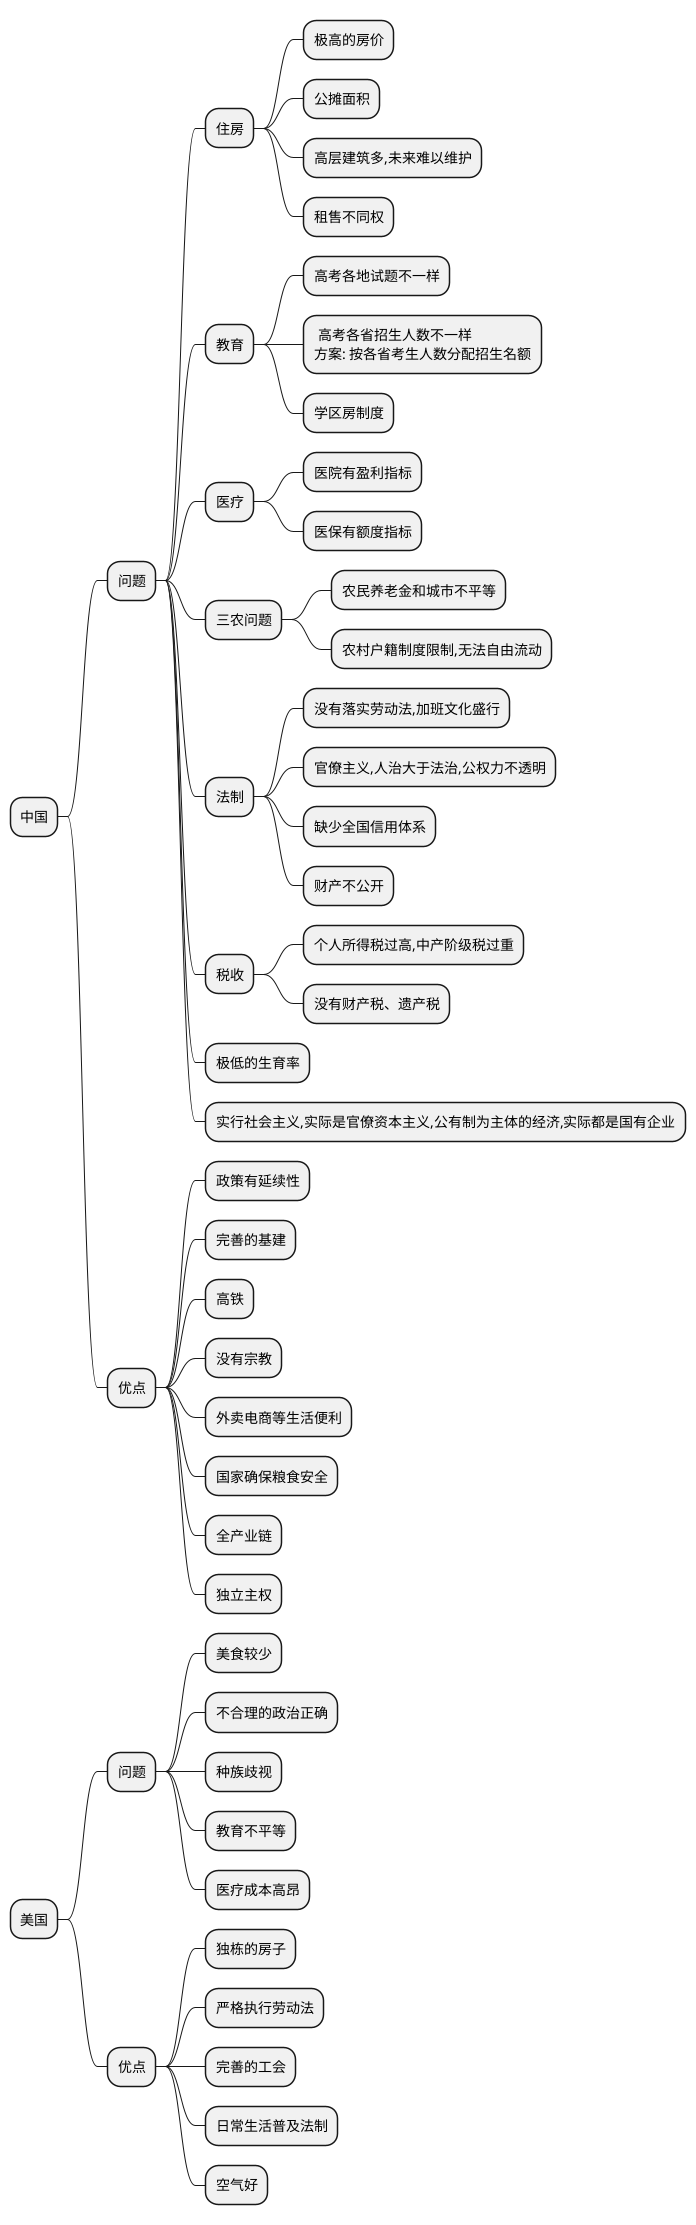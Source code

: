 @startmindmap 中国
* 中国
** 问题

*** 住房
**** 极高的房价
**** 公摊面积
**** 高层建筑多,未来难以维护
**** 租售不同权

*** 教育
**** 高考各地试题不一样
****: 高考各省招生人数不一样
方案: 按各省考生人数分配招生名额;
**** 学区房制度

*** 医疗
**** 医院有盈利指标
**** 医保有额度指标

*** 三农问题
**** 农民养老金和城市不平等
**** 农村户籍制度限制,无法自由流动

*** 法制
**** 没有落实劳动法,加班文化盛行
**** 官僚主义,人治大于法治,公权力不透明
**** 缺少全国信用体系
**** 财产不公开

*** 税收
**** 个人所得税过高,中产阶级税过重
**** 没有财产税、遗产税


*** 极低的生育率
*** 实行社会主义,实际是官僚资本主义,公有制为主体的经济,实际都是国有企业


** 优点
*** 政策有延续性
*** 完善的基建
*** 高铁
*** 没有宗教
*** 外卖电商等生活便利
*** 国家确保粮食安全
*** 全产业链
*** 独立主权



* 美国
** 问题
*** 美食较少
*** 不合理的政治正确
*** 种族歧视
*** 教育不平等
*** 医疗成本高昂


** 优点
*** 独栋的房子
*** 严格执行劳动法
*** 完善的工会
*** 日常生活普及法制
*** 空气好
@endmindmap
